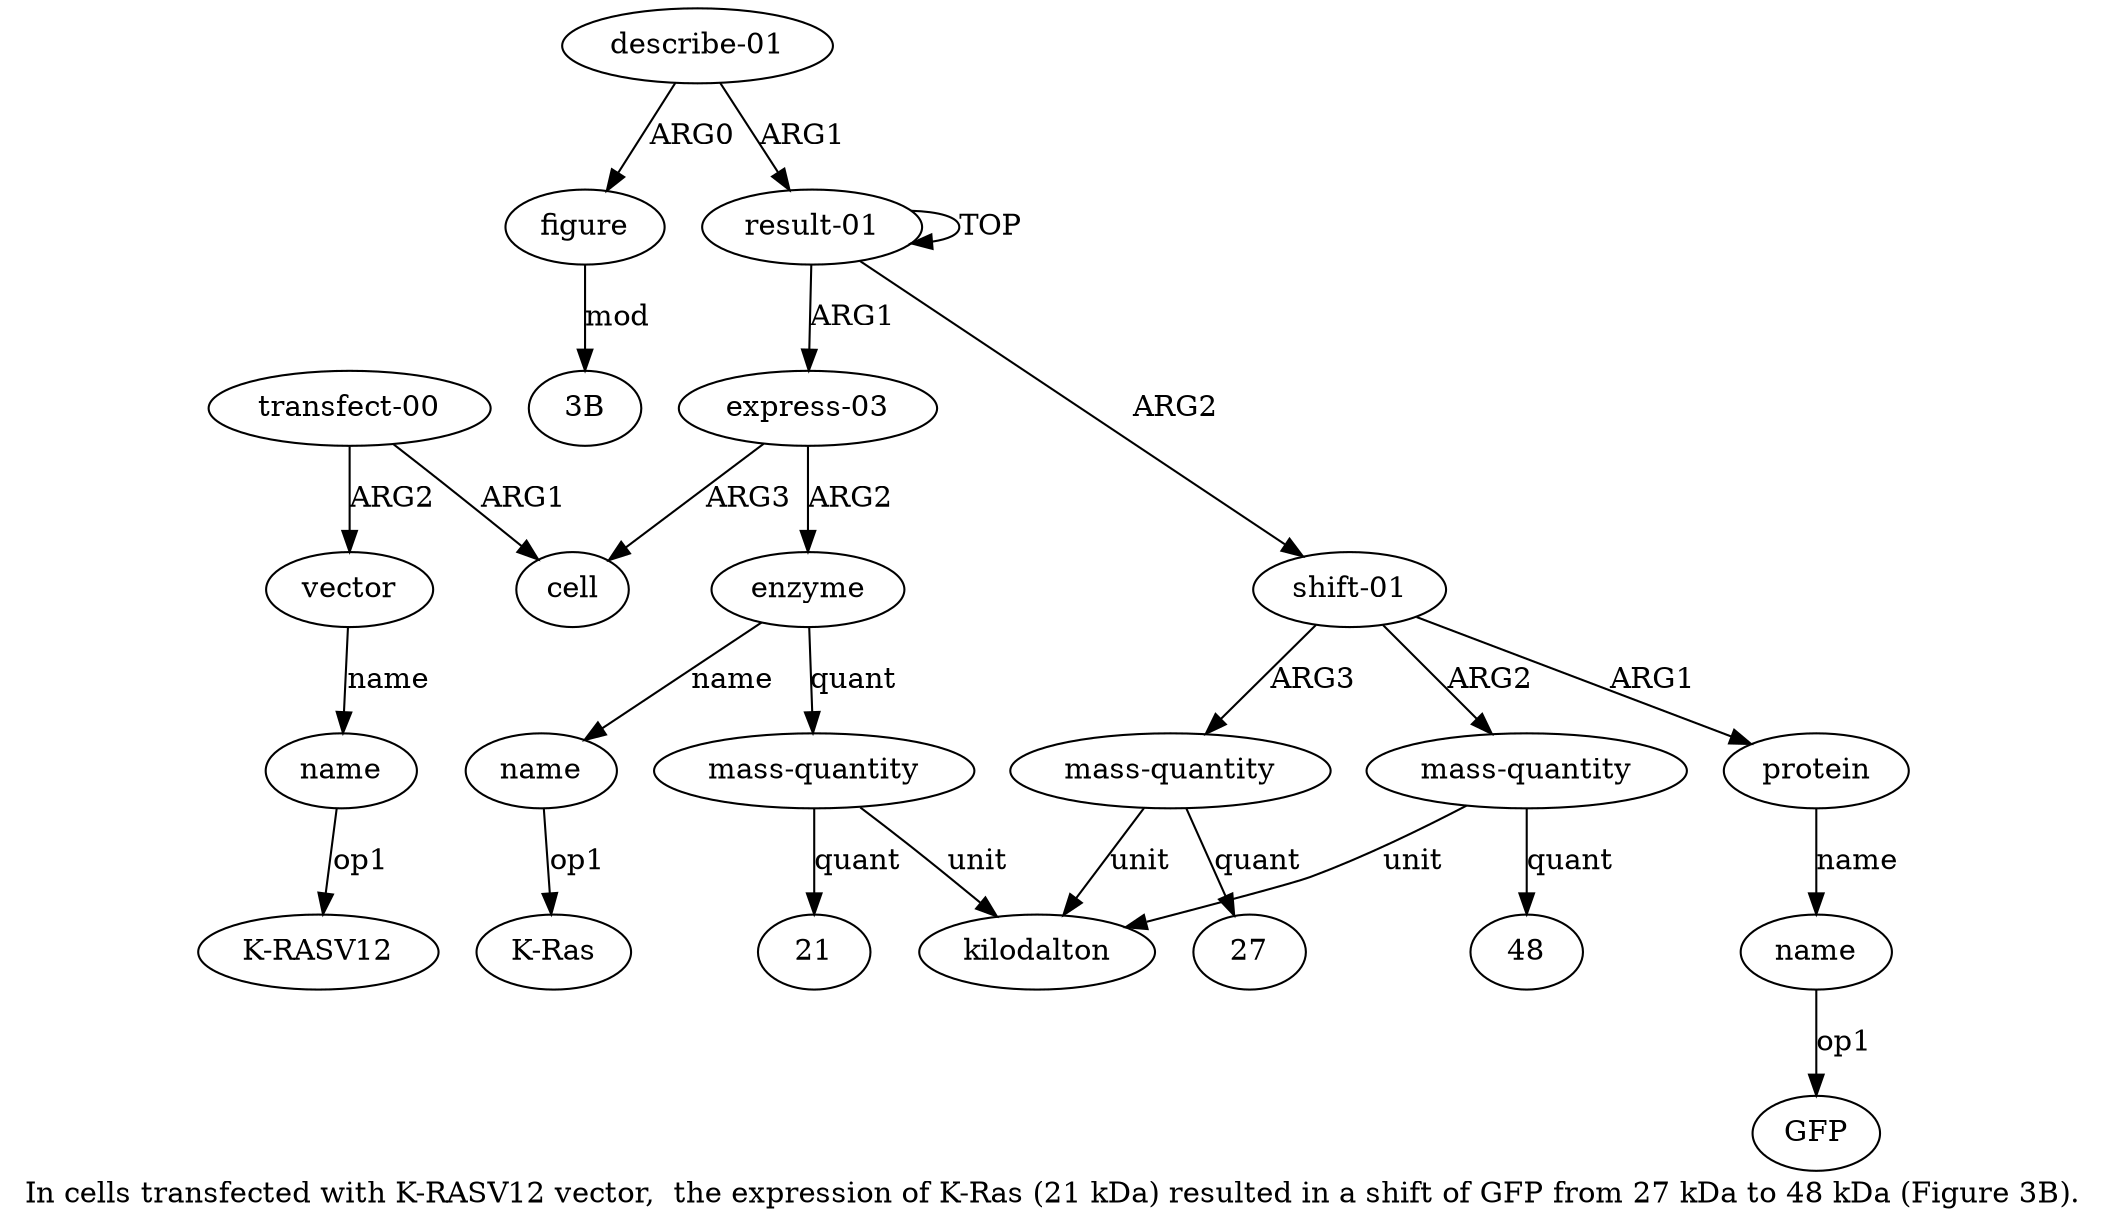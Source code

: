 digraph  {
	graph [label="In cells transfected with K-RASV12 vector,  the expression of K-Ras (21 kDa) resulted in a shift of GFP from 27 kDa to 48 kDa (Figure \
3B)."];
	node [label="\N"];
	"a13 48"	 [color=black,
		gold_ind=-1,
		gold_label=48,
		label=48,
		test_ind=-1,
		test_label=48];
	"a3 K-Ras"	 [color=black,
		gold_ind=-1,
		gold_label="K-Ras",
		label="K-Ras",
		test_ind=-1,
		test_label="K-Ras"];
	"a9 K-RASV12"	 [color=black,
		gold_ind=-1,
		gold_label="K-RASV12",
		label="K-RASV12",
		test_ind=-1,
		test_label="K-RASV12"];
	"a14 27"	 [color=black,
		gold_ind=-1,
		gold_label=27,
		label=27,
		test_ind=-1,
		test_label=27];
	"a12 GFP"	 [color=black,
		gold_ind=-1,
		gold_label=GFP,
		label=GFP,
		test_ind=-1,
		test_label=GFP];
	"a16 3B"	 [color=black,
		gold_ind=-1,
		gold_label="3B",
		label="3B",
		test_ind=-1,
		test_label="3B"];
	a15	 [color=black,
		gold_ind=15,
		gold_label="describe-01",
		label="describe-01",
		test_ind=15,
		test_label="describe-01"];
	a16	 [color=black,
		gold_ind=16,
		gold_label=figure,
		label=figure,
		test_ind=16,
		test_label=figure];
	a15 -> a16 [key=0,
	color=black,
	gold_label=ARG0,
	label=ARG0,
	test_label=ARG0];
a0 [color=black,
	gold_ind=0,
	gold_label="result-01",
	label="result-01",
	test_ind=0,
	test_label="result-01"];
a15 -> a0 [key=0,
color=black,
gold_label=ARG1,
label=ARG1,
test_label=ARG1];
a14 [color=black,
gold_ind=14,
gold_label="mass-quantity",
label="mass-quantity",
test_ind=14,
test_label="mass-quantity"];
a14 -> "a14 27" [key=0,
color=black,
gold_label=quant,
label=quant,
test_label=quant];
a5 [color=black,
gold_ind=5,
gold_label=kilodalton,
label=kilodalton,
test_ind=5,
test_label=kilodalton];
a14 -> a5 [key=0,
color=black,
gold_label=unit,
label=unit,
test_label=unit];
a16 -> "a16 3B" [key=0,
color=black,
gold_label=mod,
label=mod,
test_label=mod];
a11 [color=black,
gold_ind=11,
gold_label=protein,
label=protein,
test_ind=11,
test_label=protein];
a12 [color=black,
gold_ind=12,
gold_label=name,
label=name,
test_ind=12,
test_label=name];
a11 -> a12 [key=0,
color=black,
gold_label=name,
label=name,
test_label=name];
a10 [color=black,
gold_ind=10,
gold_label="shift-01",
label="shift-01",
test_ind=10,
test_label="shift-01"];
a10 -> a14 [key=0,
color=black,
gold_label=ARG3,
label=ARG3,
test_label=ARG3];
a10 -> a11 [key=0,
color=black,
gold_label=ARG1,
label=ARG1,
test_label=ARG1];
a13 [color=black,
gold_ind=13,
gold_label="mass-quantity",
label="mass-quantity",
test_ind=13,
test_label="mass-quantity"];
a10 -> a13 [key=0,
color=black,
gold_label=ARG2,
label=ARG2,
test_label=ARG2];
a13 -> "a13 48" [key=0,
color=black,
gold_label=quant,
label=quant,
test_label=quant];
a13 -> a5 [key=0,
color=black,
gold_label=unit,
label=unit,
test_label=unit];
a12 -> "a12 GFP" [key=0,
color=black,
gold_label=op1,
label=op1,
test_label=op1];
a1 [color=black,
gold_ind=1,
gold_label="express-03",
label="express-03",
test_ind=1,
test_label="express-03"];
a2 [color=black,
gold_ind=2,
gold_label=enzyme,
label=enzyme,
test_ind=2,
test_label=enzyme];
a1 -> a2 [key=0,
color=black,
gold_label=ARG2,
label=ARG2,
test_label=ARG2];
a6 [color=black,
gold_ind=6,
gold_label=cell,
label=cell,
test_ind=6,
test_label=cell];
a1 -> a6 [key=0,
color=black,
gold_label=ARG3,
label=ARG3,
test_label=ARG3];
a0 -> a10 [key=0,
color=black,
gold_label=ARG2,
label=ARG2,
test_label=ARG2];
a0 -> a1 [key=0,
color=black,
gold_label=ARG1,
label=ARG1,
test_label=ARG1];
a0 -> a0 [key=0,
color=black,
gold_label=TOP,
label=TOP,
test_label=TOP];
a3 [color=black,
gold_ind=3,
gold_label=name,
label=name,
test_ind=3,
test_label=name];
a3 -> "a3 K-Ras" [key=0,
color=black,
gold_label=op1,
label=op1,
test_label=op1];
a2 -> a3 [key=0,
color=black,
gold_label=name,
label=name,
test_label=name];
a4 [color=black,
gold_ind=4,
gold_label="mass-quantity",
label="mass-quantity",
test_ind=4,
test_label="mass-quantity"];
a2 -> a4 [key=0,
color=black,
gold_label=quant,
label=quant,
test_label=quant];
a4 -> a5 [key=0,
color=black,
gold_label=unit,
label=unit,
test_label=unit];
"a4 21" [color=black,
gold_ind=-1,
gold_label=21,
label=21,
test_ind=-1,
test_label=21];
a4 -> "a4 21" [key=0,
color=black,
gold_label=quant,
label=quant,
test_label=quant];
a7 [color=black,
gold_ind=7,
gold_label="transfect-00",
label="transfect-00",
test_ind=7,
test_label="transfect-00"];
a7 -> a6 [key=0,
color=black,
gold_label=ARG1,
label=ARG1,
test_label=ARG1];
a8 [color=black,
gold_ind=8,
gold_label=vector,
label=vector,
test_ind=8,
test_label=vector];
a7 -> a8 [key=0,
color=black,
gold_label=ARG2,
label=ARG2,
test_label=ARG2];
a9 [color=black,
gold_ind=9,
gold_label=name,
label=name,
test_ind=9,
test_label=name];
a9 -> "a9 K-RASV12" [key=0,
color=black,
gold_label=op1,
label=op1,
test_label=op1];
a8 -> a9 [key=0,
color=black,
gold_label=name,
label=name,
test_label=name];
}
